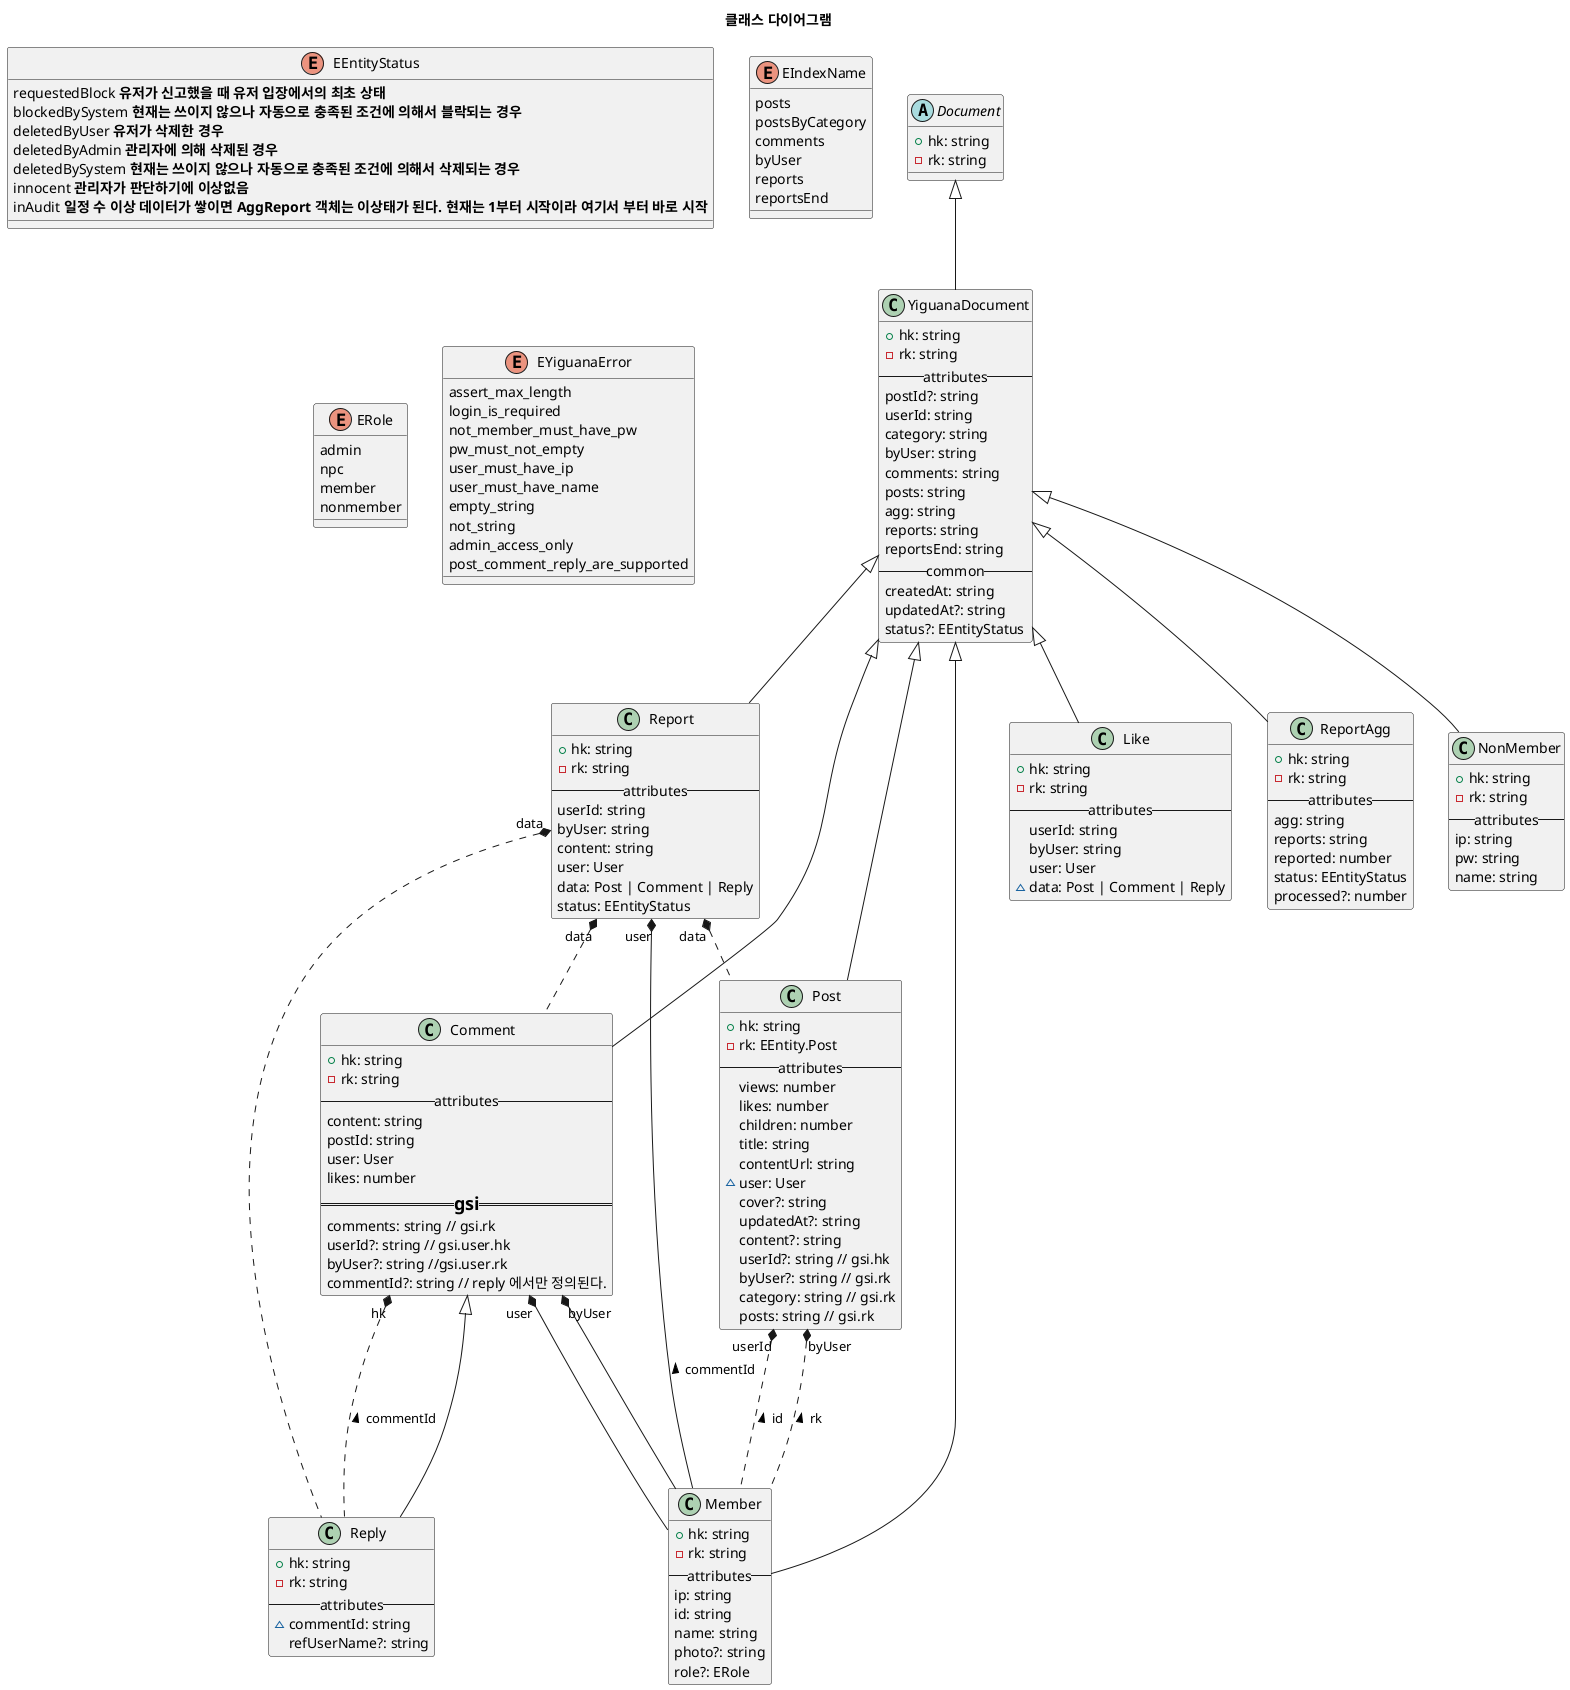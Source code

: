 @startuml class-diagram

title 클래스 다이어그램

abstract class Document {
    +hk: string
    -rk: string
}
class YiguanaDocument extends Document {
    +hk: string
    -rk: string
    -- attributes --
    postId?: string
    userId: string
    category: string
    byUser: string
    comments: string
    posts: string
    agg: string
    reports: string
    reportsEnd: string
    -- common --
    createdAt: string
    updatedAt?: string
    status?: EEntityStatus
}
class Comment extends YiguanaDocument {
    +hk: string
    -rk: string
    -- attributes --
    content: string
    postId: string
    user: User
    likes: number
    === gsi ==
    comments: string // gsi.rk
    userId?: string // gsi.user.hk
    byUser?: string //gsi.user.rk
    commentId?: string // reply 에서만 정의된다.
}
class Reply extends Comment {
    +hk: string
    -rk: string
    -- attributes --
    ~commentId: string
    refUserName?: string
}
class Like extends YiguanaDocument {
    +hk: string
    -rk: string
    -- attributes --
    userId: string
    byUser: string
    user: User
    ~data: Post | Comment | Reply
}
class Post extends YiguanaDocument {
    +hk: string
    -rk: EEntity.Post
    -- attributes --
    views: number
    likes: number
    children: number
    title: string
    contentUrl: string
    ~user: User
    cover?: string
    updatedAt?: string
    content?: string
    userId?: string // gsi.hk
    byUser?: string // gsi.rk
    category: string // gsi.rk
    posts: string // gsi.rk
}
class Report extends YiguanaDocument {
    +hk: string
    -rk: string
    -- attributes --
    userId: string
    byUser: string
    content: string
    user: User
    data: Post | Comment | Reply
    status: EEntityStatus
}
class ReportAgg extends YiguanaDocument {
    +hk: string
    -rk: string
    -- attributes --
    agg: string
    reports: string
    reported: number
    status: EEntityStatus
    processed?: number
}
class Member extends YiguanaDocument {
    +hk: string
    -rk: string
    -- attributes --
    ip: string
    id: string
    name: string
    photo?: string
    role?: ERole
}
class NonMember extends YiguanaDocument {
    +hk: string
    -rk: string
    -- attributes --
    ip: string
    pw: string
    name: string
}


Post "userId" *... Member : < id
Post "byUser" *... Member : < rk

Comment "user" *--- Member
Comment "byUser" *--- Member
Comment "hk" *... Reply : < commentId

Report "user" *-- Member : < commentId
Report "data" *.. Post
Report "data" *.. Comment
Report "data" *.. Reply

enum EEntityStatus {
    requestedBlock **유저가 신고했을 때 유저 입장에서의 최초 상태**
    blockedBySystem **현재는 쓰이지 않으나 자동으로 충족된 조건에 의해서 블락되는 경우**
    deletedByUser **유저가 삭제한 경우**
    deletedByAdmin **관리자에 의해 삭제된 경우**
    deletedBySystem **현재는 쓰이지 않으나 자동으로 충족된 조건에 의해서 삭제되는 경우**
    innocent **관리자가 판단하기에 이상없음**
    inAudit **일정 수 이상 데이터가 쌓이면 AggReport 객체는 이상태가 된다. 현재는 1부터 시작이라 여기서 부터 바로 시작**
}
enum EIndexName {
  posts
  postsByCategory
  comments
  byUser
  reports
  reportsEnd
}
enum ERole {
  admin
  npc
  member
  nonmember
}
enum EYiguanaError {
  assert_max_length
  login_is_required
  not_member_must_have_pw
  pw_must_not_empty
  user_must_have_ip
  user_must_have_name
  empty_string
  not_string
  admin_access_only
  post_comment_reply_are_supported
}
@enduml